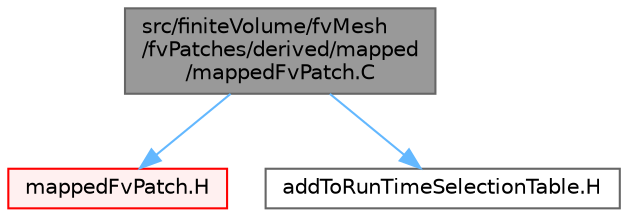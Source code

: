 digraph "src/finiteVolume/fvMesh/fvPatches/derived/mapped/mappedFvPatch.C"
{
 // LATEX_PDF_SIZE
  bgcolor="transparent";
  edge [fontname=Helvetica,fontsize=10,labelfontname=Helvetica,labelfontsize=10];
  node [fontname=Helvetica,fontsize=10,shape=box,height=0.2,width=0.4];
  Node1 [id="Node000001",label="src/finiteVolume/fvMesh\l/fvPatches/derived/mapped\l/mappedFvPatch.C",height=0.2,width=0.4,color="gray40", fillcolor="grey60", style="filled", fontcolor="black",tooltip=" "];
  Node1 -> Node2 [id="edge1_Node000001_Node000002",color="steelblue1",style="solid",tooltip=" "];
  Node2 [id="Node000002",label="mappedFvPatch.H",height=0.2,width=0.4,color="red", fillcolor="#FFF0F0", style="filled",URL="$mappedFvPatch_8H.html",tooltip=" "];
  Node1 -> Node305 [id="edge2_Node000001_Node000305",color="steelblue1",style="solid",tooltip=" "];
  Node305 [id="Node000305",label="addToRunTimeSelectionTable.H",height=0.2,width=0.4,color="grey40", fillcolor="white", style="filled",URL="$addToRunTimeSelectionTable_8H.html",tooltip="Macros for easy insertion into run-time selection tables."];
}
